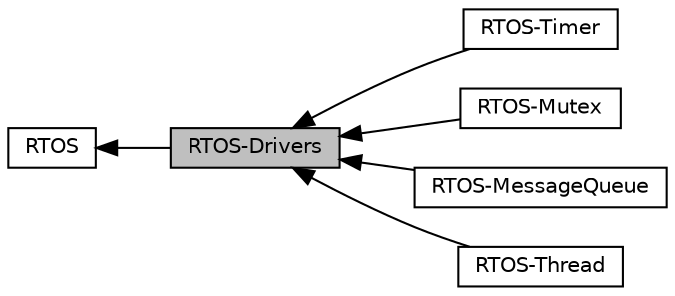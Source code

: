 digraph "RTOS-Drivers"
{
  edge [fontname="Helvetica",fontsize="10",labelfontname="Helvetica",labelfontsize="10"];
  node [fontname="Helvetica",fontsize="10",shape=record];
  rankdir=LR;
  Node0 [label="RTOS-Drivers",height=0.2,width=0.4,color="black", fillcolor="grey75", style="filled", fontcolor="black"];
  Node5 [label="RTOS-Timer",height=0.2,width=0.4,color="black", fillcolor="white", style="filled",URL="$group__RTOS-Timer.html"];
  Node3 [label="RTOS-Mutex",height=0.2,width=0.4,color="black", fillcolor="white", style="filled",URL="$group__RTOS-Mutex.html"];
  Node1 [label="RTOS",height=0.2,width=0.4,color="black", fillcolor="white", style="filled",URL="$group__RTOS.html"];
  Node2 [label="RTOS-MessageQueue",height=0.2,width=0.4,color="black", fillcolor="white", style="filled",URL="$group__RTOS-MessageQueue.html"];
  Node4 [label="RTOS-Thread",height=0.2,width=0.4,color="black", fillcolor="white", style="filled",URL="$group__RTOS-Thread.html"];
  Node1->Node0 [shape=plaintext, dir="back", style="solid"];
  Node0->Node2 [shape=plaintext, dir="back", style="solid"];
  Node0->Node3 [shape=plaintext, dir="back", style="solid"];
  Node0->Node4 [shape=plaintext, dir="back", style="solid"];
  Node0->Node5 [shape=plaintext, dir="back", style="solid"];
}
